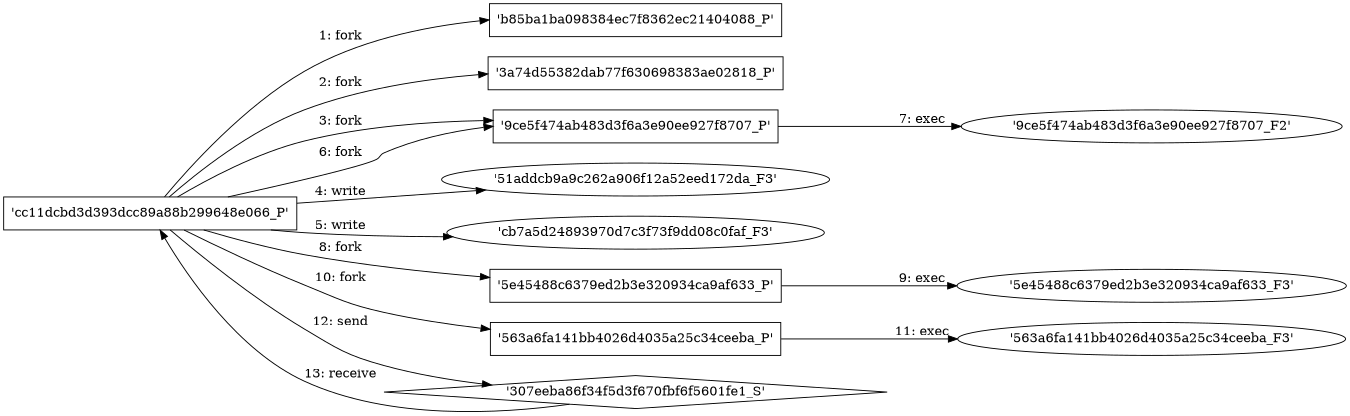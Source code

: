 digraph "D:\Learning\Paper\apt\基于CTI的攻击预警\Dataset\攻击图\ASGfromALLCTI\Threat Roundup for June 1-15.dot" {
rankdir="LR"
size="9"
fixedsize="false"
splines="true"
nodesep=0.3
ranksep=0
fontsize=10
overlap="scalexy"
engine= "neato"
	"'cc11dcbd3d393dcc89a88b299648e066_P'" [node_type=Process shape=box]
	"'b85ba1ba098384ec7f8362ec21404088_P'" [node_type=Process shape=box]
	"'cc11dcbd3d393dcc89a88b299648e066_P'" -> "'b85ba1ba098384ec7f8362ec21404088_P'" [label="1: fork"]
	"'cc11dcbd3d393dcc89a88b299648e066_P'" [node_type=Process shape=box]
	"'3a74d55382dab77f630698383ae02818_P'" [node_type=Process shape=box]
	"'cc11dcbd3d393dcc89a88b299648e066_P'" -> "'3a74d55382dab77f630698383ae02818_P'" [label="2: fork"]
	"'cc11dcbd3d393dcc89a88b299648e066_P'" [node_type=Process shape=box]
	"'9ce5f474ab483d3f6a3e90ee927f8707_P'" [node_type=Process shape=box]
	"'cc11dcbd3d393dcc89a88b299648e066_P'" -> "'9ce5f474ab483d3f6a3e90ee927f8707_P'" [label="3: fork"]
	"'51addcb9a9c262a906f12a52eed172da_F3'" [node_type=file shape=ellipse]
	"'cc11dcbd3d393dcc89a88b299648e066_P'" [node_type=Process shape=box]
	"'cc11dcbd3d393dcc89a88b299648e066_P'" -> "'51addcb9a9c262a906f12a52eed172da_F3'" [label="4: write"]
	"'cb7a5d24893970d7c3f73f9dd08c0faf_F3'" [node_type=file shape=ellipse]
	"'cc11dcbd3d393dcc89a88b299648e066_P'" [node_type=Process shape=box]
	"'cc11dcbd3d393dcc89a88b299648e066_P'" -> "'cb7a5d24893970d7c3f73f9dd08c0faf_F3'" [label="5: write"]
	"'cc11dcbd3d393dcc89a88b299648e066_P'" [node_type=Process shape=box]
	"'9ce5f474ab483d3f6a3e90ee927f8707_P'" [node_type=Process shape=box]
	"'cc11dcbd3d393dcc89a88b299648e066_P'" -> "'9ce5f474ab483d3f6a3e90ee927f8707_P'" [label="6: fork"]
	"'9ce5f474ab483d3f6a3e90ee927f8707_P'" [node_type=Process shape=box]
	"'9ce5f474ab483d3f6a3e90ee927f8707_F2'" [node_type=File shape=ellipse]
	"'9ce5f474ab483d3f6a3e90ee927f8707_P'" -> "'9ce5f474ab483d3f6a3e90ee927f8707_F2'" [label="7: exec"]
	"'cc11dcbd3d393dcc89a88b299648e066_P'" [node_type=Process shape=box]
	"'5e45488c6379ed2b3e320934ca9af633_P'" [node_type=Process shape=box]
	"'cc11dcbd3d393dcc89a88b299648e066_P'" -> "'5e45488c6379ed2b3e320934ca9af633_P'" [label="8: fork"]
	"'5e45488c6379ed2b3e320934ca9af633_P'" [node_type=Process shape=box]
	"'5e45488c6379ed2b3e320934ca9af633_F3'" [node_type=File shape=ellipse]
	"'5e45488c6379ed2b3e320934ca9af633_P'" -> "'5e45488c6379ed2b3e320934ca9af633_F3'" [label="9: exec"]
	"'cc11dcbd3d393dcc89a88b299648e066_P'" [node_type=Process shape=box]
	"'563a6fa141bb4026d4035a25c34ceeba_P'" [node_type=Process shape=box]
	"'cc11dcbd3d393dcc89a88b299648e066_P'" -> "'563a6fa141bb4026d4035a25c34ceeba_P'" [label="10: fork"]
	"'563a6fa141bb4026d4035a25c34ceeba_P'" [node_type=Process shape=box]
	"'563a6fa141bb4026d4035a25c34ceeba_F3'" [node_type=File shape=ellipse]
	"'563a6fa141bb4026d4035a25c34ceeba_P'" -> "'563a6fa141bb4026d4035a25c34ceeba_F3'" [label="11: exec"]
	"'307eeba86f34f5d3f670fbf6f5601fe1_S'" [node_type=Socket shape=diamond]
	"'cc11dcbd3d393dcc89a88b299648e066_P'" [node_type=Process shape=box]
	"'cc11dcbd3d393dcc89a88b299648e066_P'" -> "'307eeba86f34f5d3f670fbf6f5601fe1_S'" [label="12: send"]
	"'307eeba86f34f5d3f670fbf6f5601fe1_S'" -> "'cc11dcbd3d393dcc89a88b299648e066_P'" [label="13: receive"]
}
